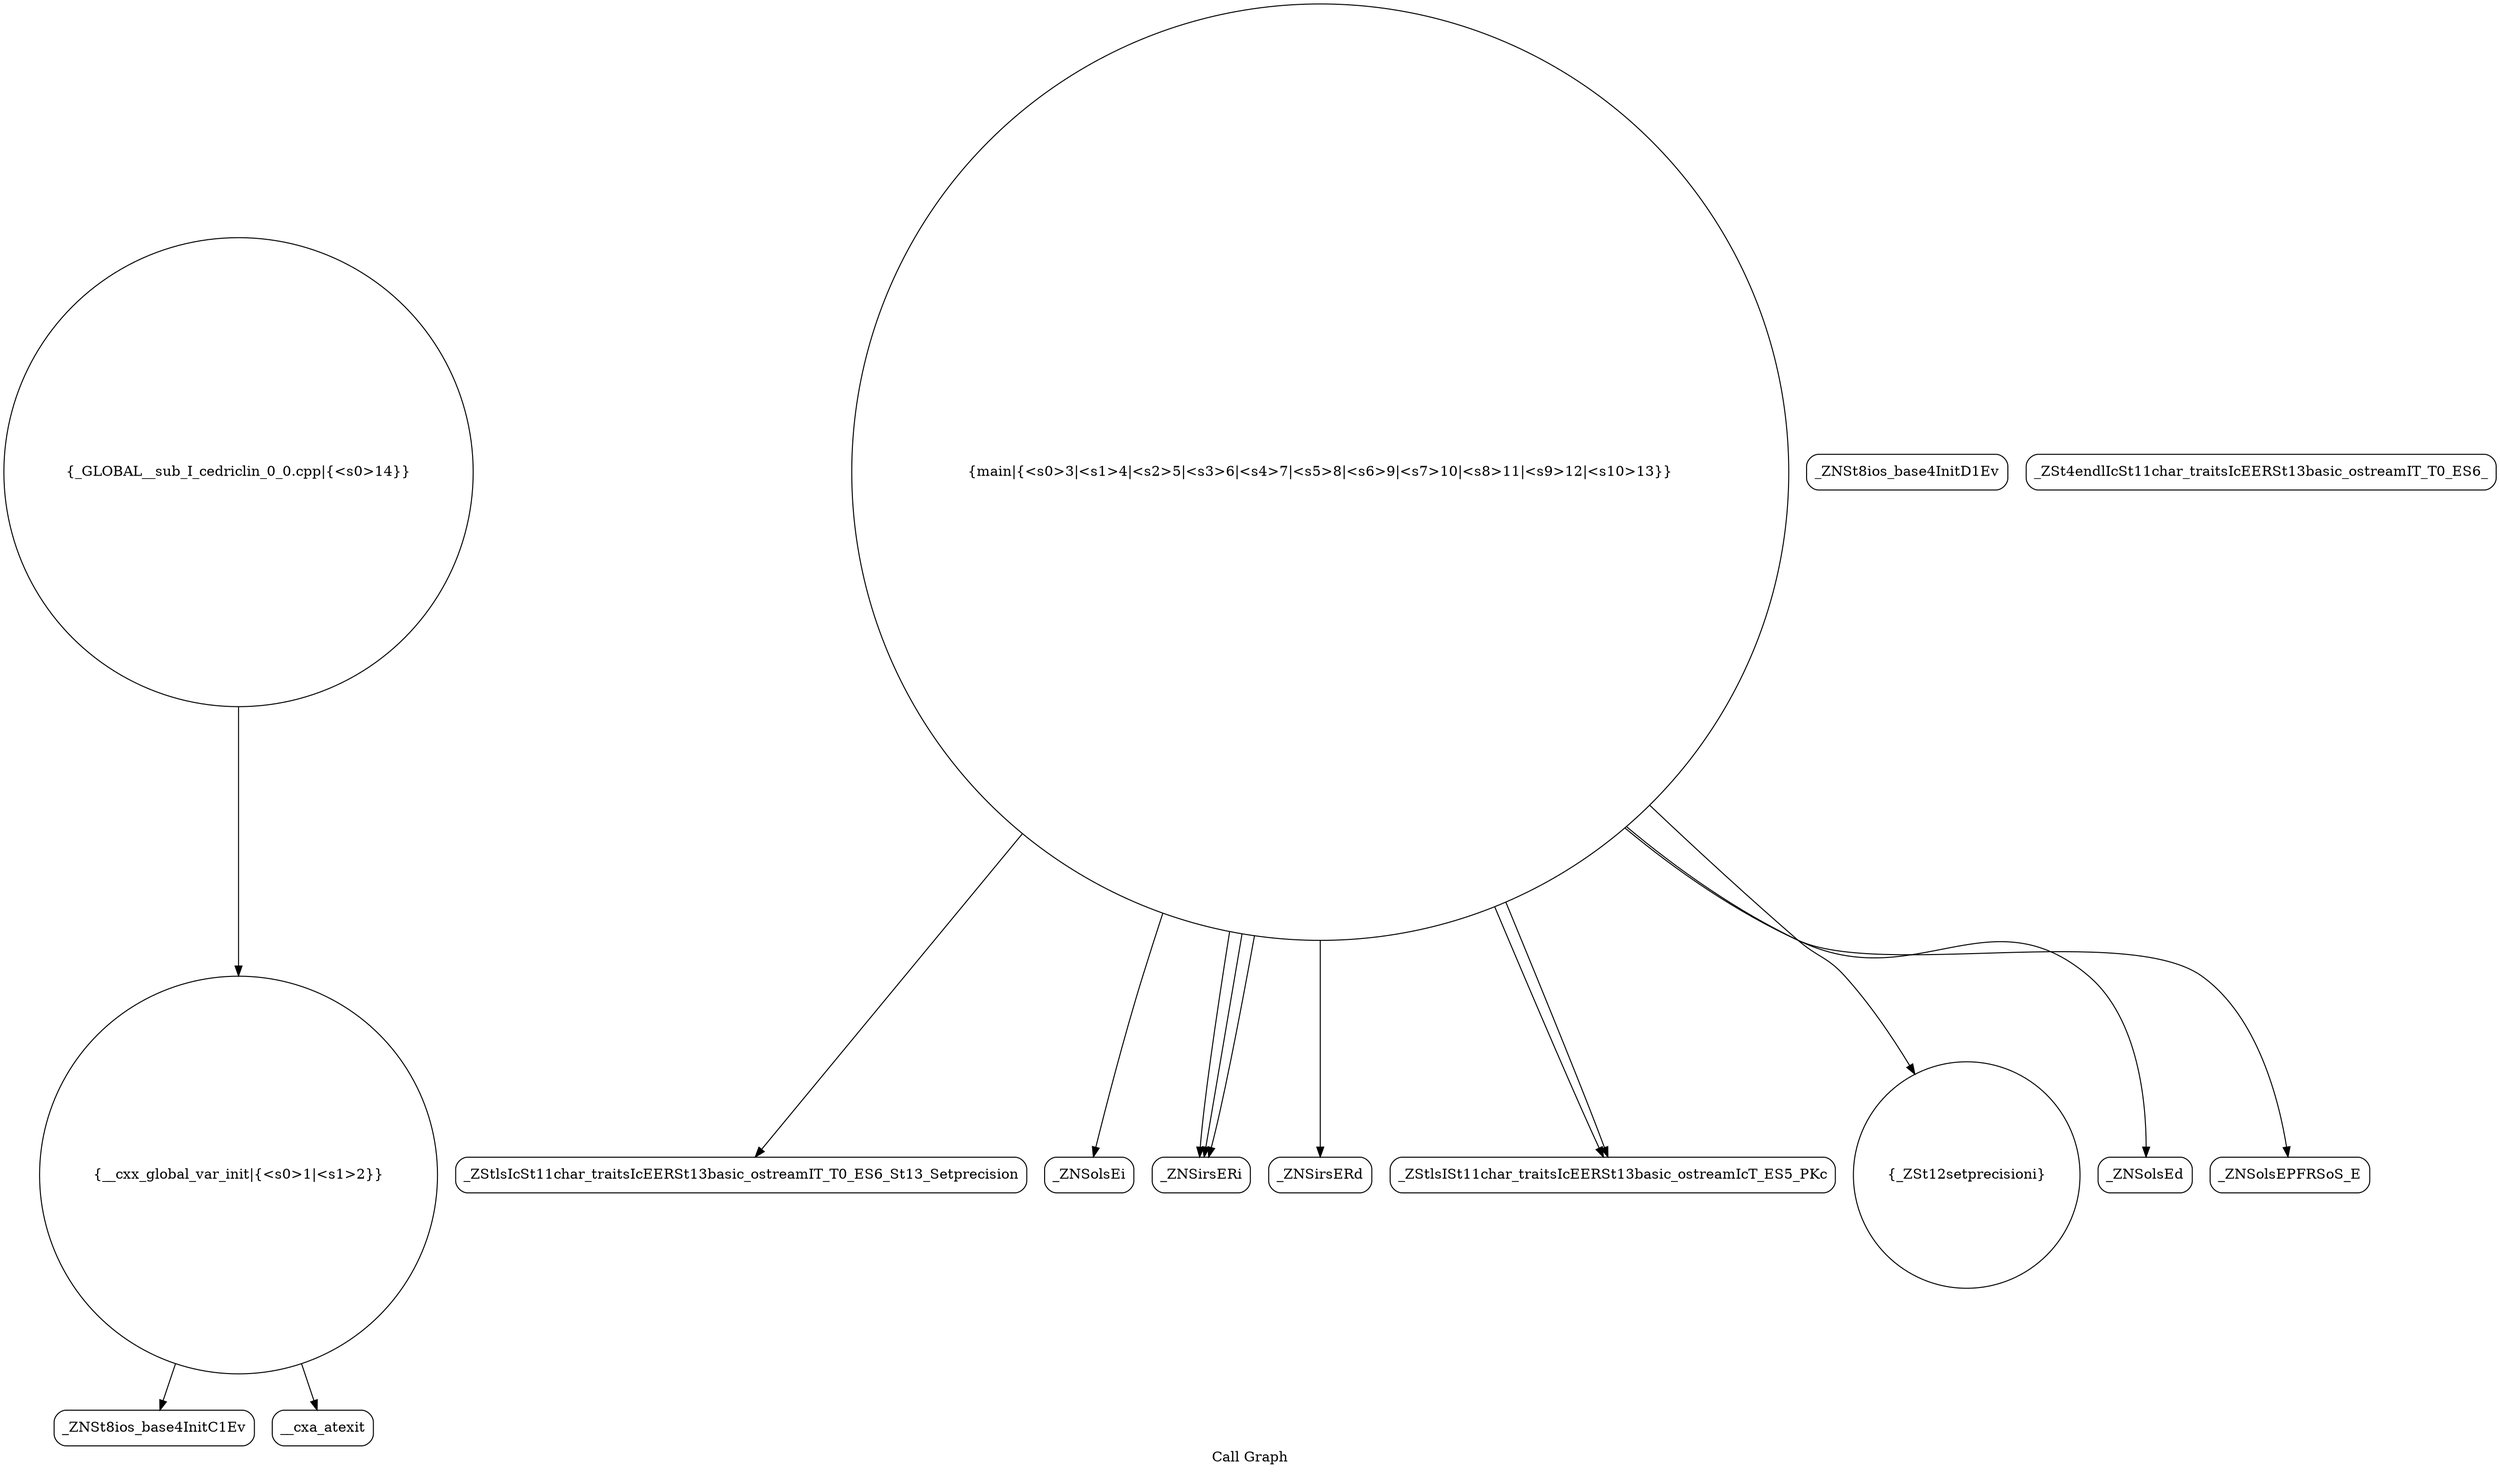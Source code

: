 digraph "Call Graph" {
	label="Call Graph";

	Node0x5635bbad4810 [shape=record,shape=circle,label="{__cxx_global_var_init|{<s0>1|<s1>2}}"];
	Node0x5635bbad4810:s0 -> Node0x5635bbad4ca0[color=black];
	Node0x5635bbad4810:s1 -> Node0x5635bbad4da0[color=black];
	Node0x5635bbad4fa0 [shape=record,shape=Mrecord,label="{_ZStlsIcSt11char_traitsIcEERSt13basic_ostreamIT_T0_ES6_St13_Setprecision}"];
	Node0x5635bbad5320 [shape=record,shape=circle,label="{_GLOBAL__sub_I_cedriclin_0_0.cpp|{<s0>14}}"];
	Node0x5635bbad5320:s0 -> Node0x5635bbad4810[color=black];
	Node0x5635bbad4d20 [shape=record,shape=Mrecord,label="{_ZNSt8ios_base4InitD1Ev}"];
	Node0x5635bbad50a0 [shape=record,shape=Mrecord,label="{_ZNSolsEi}"];
	Node0x5635bbad4e20 [shape=record,shape=circle,label="{main|{<s0>3|<s1>4|<s2>5|<s3>6|<s4>7|<s5>8|<s6>9|<s7>10|<s8>11|<s9>12|<s10>13}}"];
	Node0x5635bbad4e20:s0 -> Node0x5635bbad4ea0[color=black];
	Node0x5635bbad4e20:s1 -> Node0x5635bbad4ea0[color=black];
	Node0x5635bbad4e20:s2 -> Node0x5635bbad4ea0[color=black];
	Node0x5635bbad4e20:s3 -> Node0x5635bbad4f20[color=black];
	Node0x5635bbad4e20:s4 -> Node0x5635bbad5020[color=black];
	Node0x5635bbad4e20:s5 -> Node0x5635bbad50a0[color=black];
	Node0x5635bbad4e20:s6 -> Node0x5635bbad5020[color=black];
	Node0x5635bbad4e20:s7 -> Node0x5635bbad5120[color=black];
	Node0x5635bbad4e20:s8 -> Node0x5635bbad4fa0[color=black];
	Node0x5635bbad4e20:s9 -> Node0x5635bbad51a0[color=black];
	Node0x5635bbad4e20:s10 -> Node0x5635bbad5220[color=black];
	Node0x5635bbad51a0 [shape=record,shape=Mrecord,label="{_ZNSolsEd}"];
	Node0x5635bbad4f20 [shape=record,shape=Mrecord,label="{_ZNSirsERd}"];
	Node0x5635bbad52a0 [shape=record,shape=Mrecord,label="{_ZSt4endlIcSt11char_traitsIcEERSt13basic_ostreamIT_T0_ES6_}"];
	Node0x5635bbad4ca0 [shape=record,shape=Mrecord,label="{_ZNSt8ios_base4InitC1Ev}"];
	Node0x5635bbad5020 [shape=record,shape=Mrecord,label="{_ZStlsISt11char_traitsIcEERSt13basic_ostreamIcT_ES5_PKc}"];
	Node0x5635bbad4da0 [shape=record,shape=Mrecord,label="{__cxa_atexit}"];
	Node0x5635bbad5120 [shape=record,shape=circle,label="{_ZSt12setprecisioni}"];
	Node0x5635bbad4ea0 [shape=record,shape=Mrecord,label="{_ZNSirsERi}"];
	Node0x5635bbad5220 [shape=record,shape=Mrecord,label="{_ZNSolsEPFRSoS_E}"];
}
